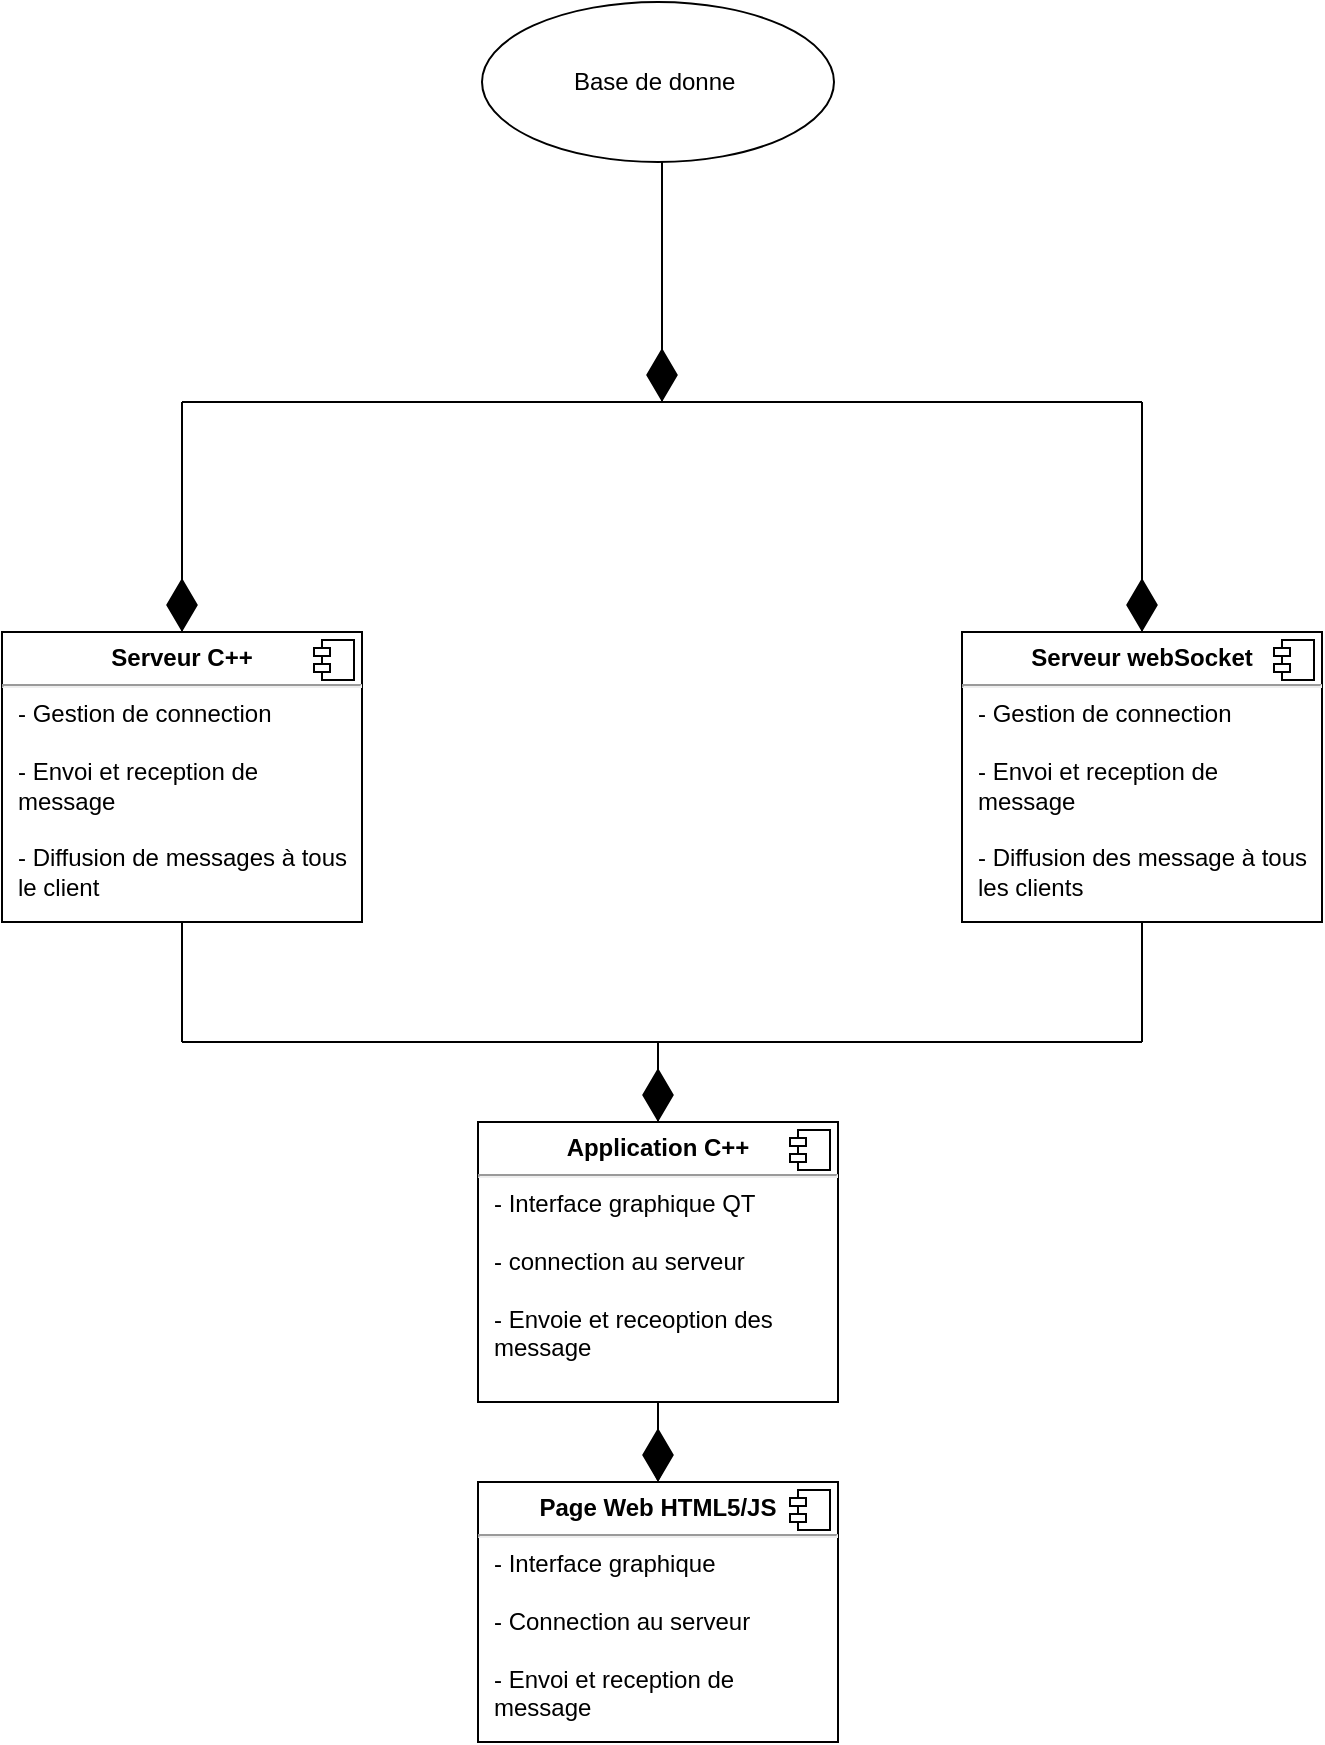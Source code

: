 <mxfile version="21.0.6" type="github"><diagram name="Page-1" id="gC8ykNUiGGLToq3ijA2u"><mxGraphModel dx="794" dy="708" grid="1" gridSize="10" guides="1" tooltips="1" connect="1" arrows="1" fold="1" page="1" pageScale="1" pageWidth="827" pageHeight="1169" math="0" shadow="0"><root><mxCell id="0"/><mxCell id="1" parent="0"/><mxCell id="jBeCsHG67VdbjIQIIiOa-1" value="Base de donne&amp;nbsp;" style="ellipse;whiteSpace=wrap;html=1;" vertex="1" parent="1"><mxGeometry x="270" y="40" width="176" height="80" as="geometry"/></mxCell><mxCell id="jBeCsHG67VdbjIQIIiOa-8" value="" style="endArrow=none;html=1;rounded=0;" edge="1" parent="1"><mxGeometry width="50" height="50" relative="1" as="geometry"><mxPoint x="360" y="240" as="sourcePoint"/><mxPoint x="360" y="120" as="targetPoint"/><Array as="points"><mxPoint x="360" y="200"/></Array></mxGeometry></mxCell><mxCell id="jBeCsHG67VdbjIQIIiOa-9" value="" style="endArrow=none;html=1;rounded=0;" edge="1" parent="1"><mxGeometry width="50" height="50" relative="1" as="geometry"><mxPoint x="120" y="240" as="sourcePoint"/><mxPoint x="600" y="240" as="targetPoint"/><Array as="points"><mxPoint x="380" y="240"/></Array></mxGeometry></mxCell><mxCell id="jBeCsHG67VdbjIQIIiOa-12" value="" style="endArrow=none;html=1;rounded=0;" edge="1" parent="1"><mxGeometry width="50" height="50" relative="1" as="geometry"><mxPoint x="600" y="360" as="sourcePoint"/><mxPoint x="600" y="240" as="targetPoint"/></mxGeometry></mxCell><mxCell id="jBeCsHG67VdbjIQIIiOa-13" value="" style="endArrow=none;html=1;rounded=0;" edge="1" parent="1" target="jBeCsHG67VdbjIQIIiOa-14"><mxGeometry width="50" height="50" relative="1" as="geometry"><mxPoint x="120" y="240" as="sourcePoint"/><mxPoint x="120" y="400" as="targetPoint"/></mxGeometry></mxCell><mxCell id="jBeCsHG67VdbjIQIIiOa-14" value="&lt;p style=&quot;margin:0px;margin-top:6px;text-align:center;&quot;&gt;&lt;b&gt;Serveur C++&lt;/b&gt;&lt;/p&gt;&lt;hr&gt;&lt;p style=&quot;margin:0px;margin-left:8px;&quot;&gt;- Gestion de connection&lt;/p&gt;&lt;p style=&quot;margin:0px;margin-left:8px;&quot;&gt;&amp;nbsp;&lt;/p&gt;&lt;p style=&quot;margin:0px;margin-left:8px;&quot;&gt;- Envoi et reception de message&amp;nbsp;&lt;/p&gt;&lt;p style=&quot;margin:0px;margin-left:8px;&quot;&gt;&lt;br&gt;&lt;/p&gt;&lt;p style=&quot;margin:0px;margin-left:8px;&quot;&gt;- Diffusion de messages à tous le client&lt;/p&gt;" style="align=left;overflow=fill;html=1;dropTarget=0;whiteSpace=wrap;" vertex="1" parent="1"><mxGeometry x="30" y="355" width="180" height="145" as="geometry"/></mxCell><mxCell id="jBeCsHG67VdbjIQIIiOa-15" value="" style="shape=component;jettyWidth=8;jettyHeight=4;" vertex="1" parent="jBeCsHG67VdbjIQIIiOa-14"><mxGeometry x="1" width="20" height="20" relative="1" as="geometry"><mxPoint x="-24" y="4" as="offset"/></mxGeometry></mxCell><mxCell id="jBeCsHG67VdbjIQIIiOa-20" value="&lt;p style=&quot;margin:0px;margin-top:6px;text-align:center;&quot;&gt;&lt;b&gt;Serveur webSocket&lt;/b&gt;&lt;/p&gt;&lt;hr&gt;&lt;p style=&quot;margin:0px;margin-left:8px;&quot;&gt;- Gestion de connection&amp;nbsp;&lt;/p&gt;&lt;p style=&quot;margin:0px;margin-left:8px;&quot;&gt;&lt;br&gt;&lt;/p&gt;&lt;p style=&quot;margin:0px;margin-left:8px;&quot;&gt;- Envoi et reception de message&amp;nbsp;&lt;/p&gt;&lt;p style=&quot;margin:0px;margin-left:8px;&quot;&gt;&lt;br&gt;&lt;/p&gt;&lt;p style=&quot;margin:0px;margin-left:8px;&quot;&gt;- Diffusion des message à tous les clients&amp;nbsp;&lt;/p&gt;" style="align=left;overflow=fill;html=1;dropTarget=0;whiteSpace=wrap;" vertex="1" parent="1"><mxGeometry x="510" y="355" width="180" height="145" as="geometry"/></mxCell><mxCell id="jBeCsHG67VdbjIQIIiOa-21" value="" style="shape=component;jettyWidth=8;jettyHeight=4;" vertex="1" parent="jBeCsHG67VdbjIQIIiOa-20"><mxGeometry x="1" width="20" height="20" relative="1" as="geometry"><mxPoint x="-24" y="4" as="offset"/></mxGeometry></mxCell><mxCell id="jBeCsHG67VdbjIQIIiOa-28" value="" style="endArrow=none;html=1;rounded=0;" edge="1" parent="1"><mxGeometry width="50" height="50" relative="1" as="geometry"><mxPoint x="120" y="560" as="sourcePoint"/><mxPoint x="600" y="560" as="targetPoint"/></mxGeometry></mxCell><mxCell id="jBeCsHG67VdbjIQIIiOa-29" value="" style="endArrow=none;html=1;rounded=0;entryX=0.5;entryY=1;entryDx=0;entryDy=0;" edge="1" parent="1" target="jBeCsHG67VdbjIQIIiOa-20"><mxGeometry width="50" height="50" relative="1" as="geometry"><mxPoint x="600" y="560" as="sourcePoint"/><mxPoint x="430" y="430" as="targetPoint"/></mxGeometry></mxCell><mxCell id="jBeCsHG67VdbjIQIIiOa-30" value="" style="endArrow=none;html=1;rounded=0;exitX=0.5;exitY=1;exitDx=0;exitDy=0;" edge="1" parent="1" source="jBeCsHG67VdbjIQIIiOa-14"><mxGeometry width="50" height="50" relative="1" as="geometry"><mxPoint x="380" y="480" as="sourcePoint"/><mxPoint x="120" y="560" as="targetPoint"/></mxGeometry></mxCell><mxCell id="jBeCsHG67VdbjIQIIiOa-31" value="" style="endArrow=none;html=1;rounded=0;exitX=0.5;exitY=0;exitDx=0;exitDy=0;" edge="1" parent="1" source="jBeCsHG67VdbjIQIIiOa-32"><mxGeometry width="50" height="50" relative="1" as="geometry"><mxPoint x="360" y="750" as="sourcePoint"/><mxPoint x="358" y="560" as="targetPoint"/></mxGeometry></mxCell><mxCell id="jBeCsHG67VdbjIQIIiOa-36" value="" style="edgeStyle=orthogonalEdgeStyle;rounded=0;orthogonalLoop=1;jettySize=auto;html=1;" edge="1" parent="1" source="jBeCsHG67VdbjIQIIiOa-32" target="jBeCsHG67VdbjIQIIiOa-34"><mxGeometry relative="1" as="geometry"/></mxCell><mxCell id="jBeCsHG67VdbjIQIIiOa-32" value="&lt;p style=&quot;margin:0px;margin-top:6px;text-align:center;&quot;&gt;&lt;b&gt;Application C++&lt;/b&gt;&lt;/p&gt;&lt;hr&gt;&lt;p style=&quot;margin:0px;margin-left:8px;&quot;&gt;- Interface graphique QT&lt;/p&gt;&lt;p style=&quot;margin:0px;margin-left:8px;&quot;&gt;&lt;br&gt;- connection au serveur&amp;nbsp;&lt;/p&gt;&lt;p style=&quot;margin:0px;margin-left:8px;&quot;&gt;&lt;br&gt;&lt;/p&gt;&lt;p style=&quot;margin:0px;margin-left:8px;&quot;&gt;- Envoie et receoption des message&amp;nbsp;&lt;/p&gt;" style="align=left;overflow=fill;html=1;dropTarget=0;whiteSpace=wrap;" vertex="1" parent="1"><mxGeometry x="268" y="600" width="180" height="140" as="geometry"/></mxCell><mxCell id="jBeCsHG67VdbjIQIIiOa-33" value="" style="shape=component;jettyWidth=8;jettyHeight=4;" vertex="1" parent="jBeCsHG67VdbjIQIIiOa-32"><mxGeometry x="1" width="20" height="20" relative="1" as="geometry"><mxPoint x="-24" y="4" as="offset"/></mxGeometry></mxCell><mxCell id="jBeCsHG67VdbjIQIIiOa-34" value="&lt;p style=&quot;margin:0px;margin-top:6px;text-align:center;&quot;&gt;&lt;b&gt;Page Web HTML5/JS&lt;/b&gt;&lt;/p&gt;&lt;hr&gt;&lt;p style=&quot;margin:0px;margin-left:8px;&quot;&gt;- Interface graphique&amp;nbsp;&lt;/p&gt;&lt;p style=&quot;margin:0px;margin-left:8px;&quot;&gt;&lt;br&gt;- Connection au serveur&amp;nbsp;&lt;/p&gt;&lt;p style=&quot;margin:0px;margin-left:8px;&quot;&gt;&lt;br&gt;&lt;/p&gt;&lt;p style=&quot;margin:0px;margin-left:8px;&quot;&gt;- Envoi et reception de message&amp;nbsp;&lt;/p&gt;" style="align=left;overflow=fill;html=1;dropTarget=0;whiteSpace=wrap;" vertex="1" parent="1"><mxGeometry x="268" y="780" width="180" height="130" as="geometry"/></mxCell><mxCell id="jBeCsHG67VdbjIQIIiOa-35" value="" style="shape=component;jettyWidth=8;jettyHeight=4;" vertex="1" parent="jBeCsHG67VdbjIQIIiOa-34"><mxGeometry x="1" width="20" height="20" relative="1" as="geometry"><mxPoint x="-24" y="4" as="offset"/></mxGeometry></mxCell><mxCell id="jBeCsHG67VdbjIQIIiOa-38" value="" style="endArrow=diamondThin;endFill=1;endSize=24;html=1;rounded=0;" edge="1" parent="1"><mxGeometry width="160" relative="1" as="geometry"><mxPoint x="360" y="130" as="sourcePoint"/><mxPoint x="360" y="240" as="targetPoint"/></mxGeometry></mxCell><mxCell id="jBeCsHG67VdbjIQIIiOa-40" value="" style="endArrow=diamondThin;endFill=1;endSize=24;html=1;rounded=0;exitX=0.5;exitY=1;exitDx=0;exitDy=0;entryX=0.5;entryY=0;entryDx=0;entryDy=0;" edge="1" parent="1" source="jBeCsHG67VdbjIQIIiOa-32" target="jBeCsHG67VdbjIQIIiOa-34"><mxGeometry width="160" relative="1" as="geometry"><mxPoint x="330" y="360" as="sourcePoint"/><mxPoint x="490" y="360" as="targetPoint"/></mxGeometry></mxCell><mxCell id="jBeCsHG67VdbjIQIIiOa-41" value="" style="endArrow=diamondThin;endFill=1;endSize=24;html=1;rounded=0;entryX=0.5;entryY=0;entryDx=0;entryDy=0;" edge="1" parent="1" target="jBeCsHG67VdbjIQIIiOa-32"><mxGeometry width="160" relative="1" as="geometry"><mxPoint x="358" y="560" as="sourcePoint"/><mxPoint x="490" y="360" as="targetPoint"/></mxGeometry></mxCell><mxCell id="jBeCsHG67VdbjIQIIiOa-42" value="" style="endArrow=diamondThin;endFill=1;endSize=24;html=1;rounded=0;entryX=0.5;entryY=0;entryDx=0;entryDy=0;" edge="1" parent="1" target="jBeCsHG67VdbjIQIIiOa-20"><mxGeometry width="160" relative="1" as="geometry"><mxPoint x="600" y="240" as="sourcePoint"/><mxPoint x="490" y="360" as="targetPoint"/></mxGeometry></mxCell><mxCell id="jBeCsHG67VdbjIQIIiOa-43" value="" style="endArrow=diamondThin;endFill=1;endSize=24;html=1;rounded=0;entryX=0.5;entryY=0;entryDx=0;entryDy=0;" edge="1" parent="1" target="jBeCsHG67VdbjIQIIiOa-14"><mxGeometry width="160" relative="1" as="geometry"><mxPoint x="120" y="240" as="sourcePoint"/><mxPoint x="490" y="360" as="targetPoint"/></mxGeometry></mxCell></root></mxGraphModel></diagram></mxfile>